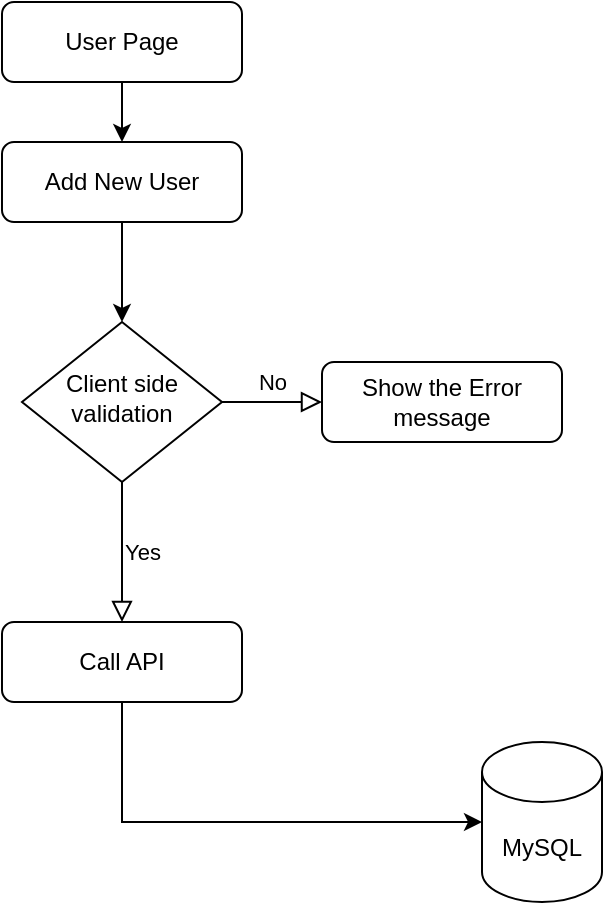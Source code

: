 <mxfile version="17.4.6" type="github"><diagram id="C5RBs43oDa-KdzZeNtuy" name="Page-1"><mxGraphModel dx="1422" dy="786" grid="1" gridSize="10" guides="1" tooltips="1" connect="1" arrows="1" fold="1" page="1" pageScale="1" pageWidth="827" pageHeight="1169" math="0" shadow="0"><root><mxCell id="WIyWlLk6GJQsqaUBKTNV-0"/><mxCell id="WIyWlLk6GJQsqaUBKTNV-1" parent="WIyWlLk6GJQsqaUBKTNV-0"/><mxCell id="WIyWlLk6GJQsqaUBKTNV-5" value="No" style="edgeStyle=orthogonalEdgeStyle;rounded=0;html=1;jettySize=auto;orthogonalLoop=1;fontSize=11;endArrow=block;endFill=0;endSize=8;strokeWidth=1;shadow=0;labelBackgroundColor=none;" parent="WIyWlLk6GJQsqaUBKTNV-1" source="WIyWlLk6GJQsqaUBKTNV-6" target="WIyWlLk6GJQsqaUBKTNV-7" edge="1"><mxGeometry y="10" relative="1" as="geometry"><mxPoint as="offset"/></mxGeometry></mxCell><mxCell id="WIyWlLk6GJQsqaUBKTNV-6" value="Client side validation" style="rhombus;whiteSpace=wrap;html=1;shadow=0;fontFamily=Helvetica;fontSize=12;align=center;strokeWidth=1;spacing=6;spacingTop=-4;" parent="WIyWlLk6GJQsqaUBKTNV-1" vertex="1"><mxGeometry x="320" y="170" width="100" height="80" as="geometry"/></mxCell><mxCell id="WIyWlLk6GJQsqaUBKTNV-7" value="Show the Error message" style="rounded=1;whiteSpace=wrap;html=1;fontSize=12;glass=0;strokeWidth=1;shadow=0;" parent="WIyWlLk6GJQsqaUBKTNV-1" vertex="1"><mxGeometry x="470" y="190" width="120" height="40" as="geometry"/></mxCell><mxCell id="b-gchaPtGMvaFopMqPWv-2" style="edgeStyle=orthogonalEdgeStyle;rounded=0;orthogonalLoop=1;jettySize=auto;html=1;exitX=0.5;exitY=1;exitDx=0;exitDy=0;" edge="1" parent="WIyWlLk6GJQsqaUBKTNV-1" source="b-gchaPtGMvaFopMqPWv-0"><mxGeometry relative="1" as="geometry"><mxPoint x="370" y="80" as="targetPoint"/></mxGeometry></mxCell><mxCell id="b-gchaPtGMvaFopMqPWv-0" value="User Page" style="rounded=1;whiteSpace=wrap;html=1;" vertex="1" parent="WIyWlLk6GJQsqaUBKTNV-1"><mxGeometry x="310" y="10" width="120" height="40" as="geometry"/></mxCell><mxCell id="b-gchaPtGMvaFopMqPWv-7" value="Add New User" style="rounded=1;whiteSpace=wrap;html=1;" vertex="1" parent="WIyWlLk6GJQsqaUBKTNV-1"><mxGeometry x="310" y="80" width="120" height="40" as="geometry"/></mxCell><mxCell id="b-gchaPtGMvaFopMqPWv-12" value="" style="endArrow=classic;html=1;rounded=0;" edge="1" parent="WIyWlLk6GJQsqaUBKTNV-1" target="WIyWlLk6GJQsqaUBKTNV-6"><mxGeometry width="50" height="50" relative="1" as="geometry"><mxPoint x="370" y="120" as="sourcePoint"/><mxPoint x="410" y="70" as="targetPoint"/></mxGeometry></mxCell><mxCell id="b-gchaPtGMvaFopMqPWv-13" value="Yes" style="edgeStyle=orthogonalEdgeStyle;rounded=0;html=1;jettySize=auto;orthogonalLoop=1;fontSize=11;endArrow=block;endFill=0;endSize=8;strokeWidth=1;shadow=0;labelBackgroundColor=none;exitX=0.5;exitY=1;exitDx=0;exitDy=0;" edge="1" parent="WIyWlLk6GJQsqaUBKTNV-1" source="WIyWlLk6GJQsqaUBKTNV-6"><mxGeometry y="10" relative="1" as="geometry"><mxPoint as="offset"/><mxPoint x="380" y="320" as="sourcePoint"/><mxPoint x="370" y="320" as="targetPoint"/></mxGeometry></mxCell><mxCell id="b-gchaPtGMvaFopMqPWv-14" value="Call API" style="rounded=1;whiteSpace=wrap;html=1;fontSize=12;glass=0;strokeWidth=1;shadow=0;" vertex="1" parent="WIyWlLk6GJQsqaUBKTNV-1"><mxGeometry x="310" y="320" width="120" height="40" as="geometry"/></mxCell><mxCell id="b-gchaPtGMvaFopMqPWv-15" value="MySQL" style="shape=cylinder3;whiteSpace=wrap;html=1;boundedLbl=1;backgroundOutline=1;size=15;" vertex="1" parent="WIyWlLk6GJQsqaUBKTNV-1"><mxGeometry x="550" y="380" width="60" height="80" as="geometry"/></mxCell><mxCell id="b-gchaPtGMvaFopMqPWv-16" value="" style="endArrow=classic;html=1;rounded=0;" edge="1" parent="WIyWlLk6GJQsqaUBKTNV-1"><mxGeometry width="50" height="50" relative="1" as="geometry"><mxPoint x="370" y="360" as="sourcePoint"/><mxPoint x="550" y="420" as="targetPoint"/><Array as="points"><mxPoint x="370" y="420"/></Array></mxGeometry></mxCell></root></mxGraphModel></diagram></mxfile>